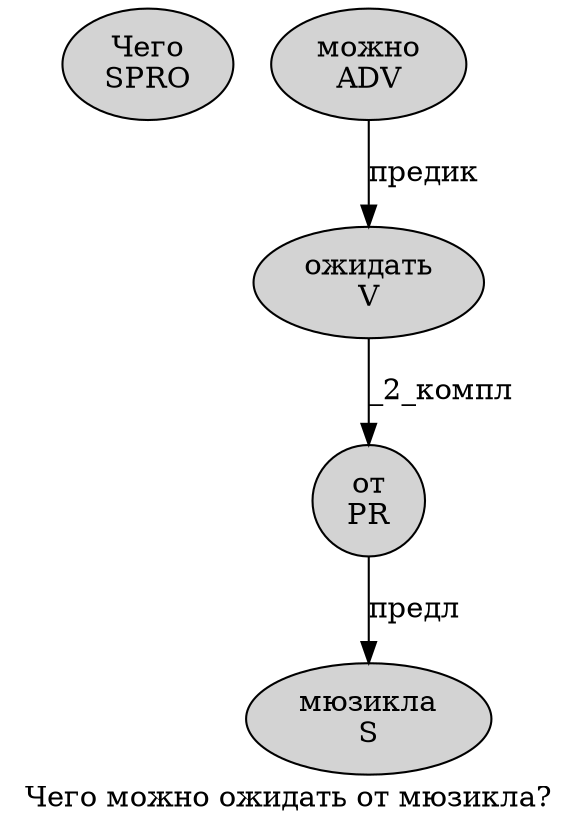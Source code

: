 digraph SENTENCE_912 {
	graph [label="Чего можно ожидать от мюзикла?"]
	node [style=filled]
		0 [label="Чего
SPRO" color="" fillcolor=lightgray penwidth=1 shape=ellipse]
		1 [label="можно
ADV" color="" fillcolor=lightgray penwidth=1 shape=ellipse]
		2 [label="ожидать
V" color="" fillcolor=lightgray penwidth=1 shape=ellipse]
		3 [label="от
PR" color="" fillcolor=lightgray penwidth=1 shape=ellipse]
		4 [label="мюзикла
S" color="" fillcolor=lightgray penwidth=1 shape=ellipse]
			1 -> 2 [label="предик"]
			2 -> 3 [label="_2_компл"]
			3 -> 4 [label="предл"]
}